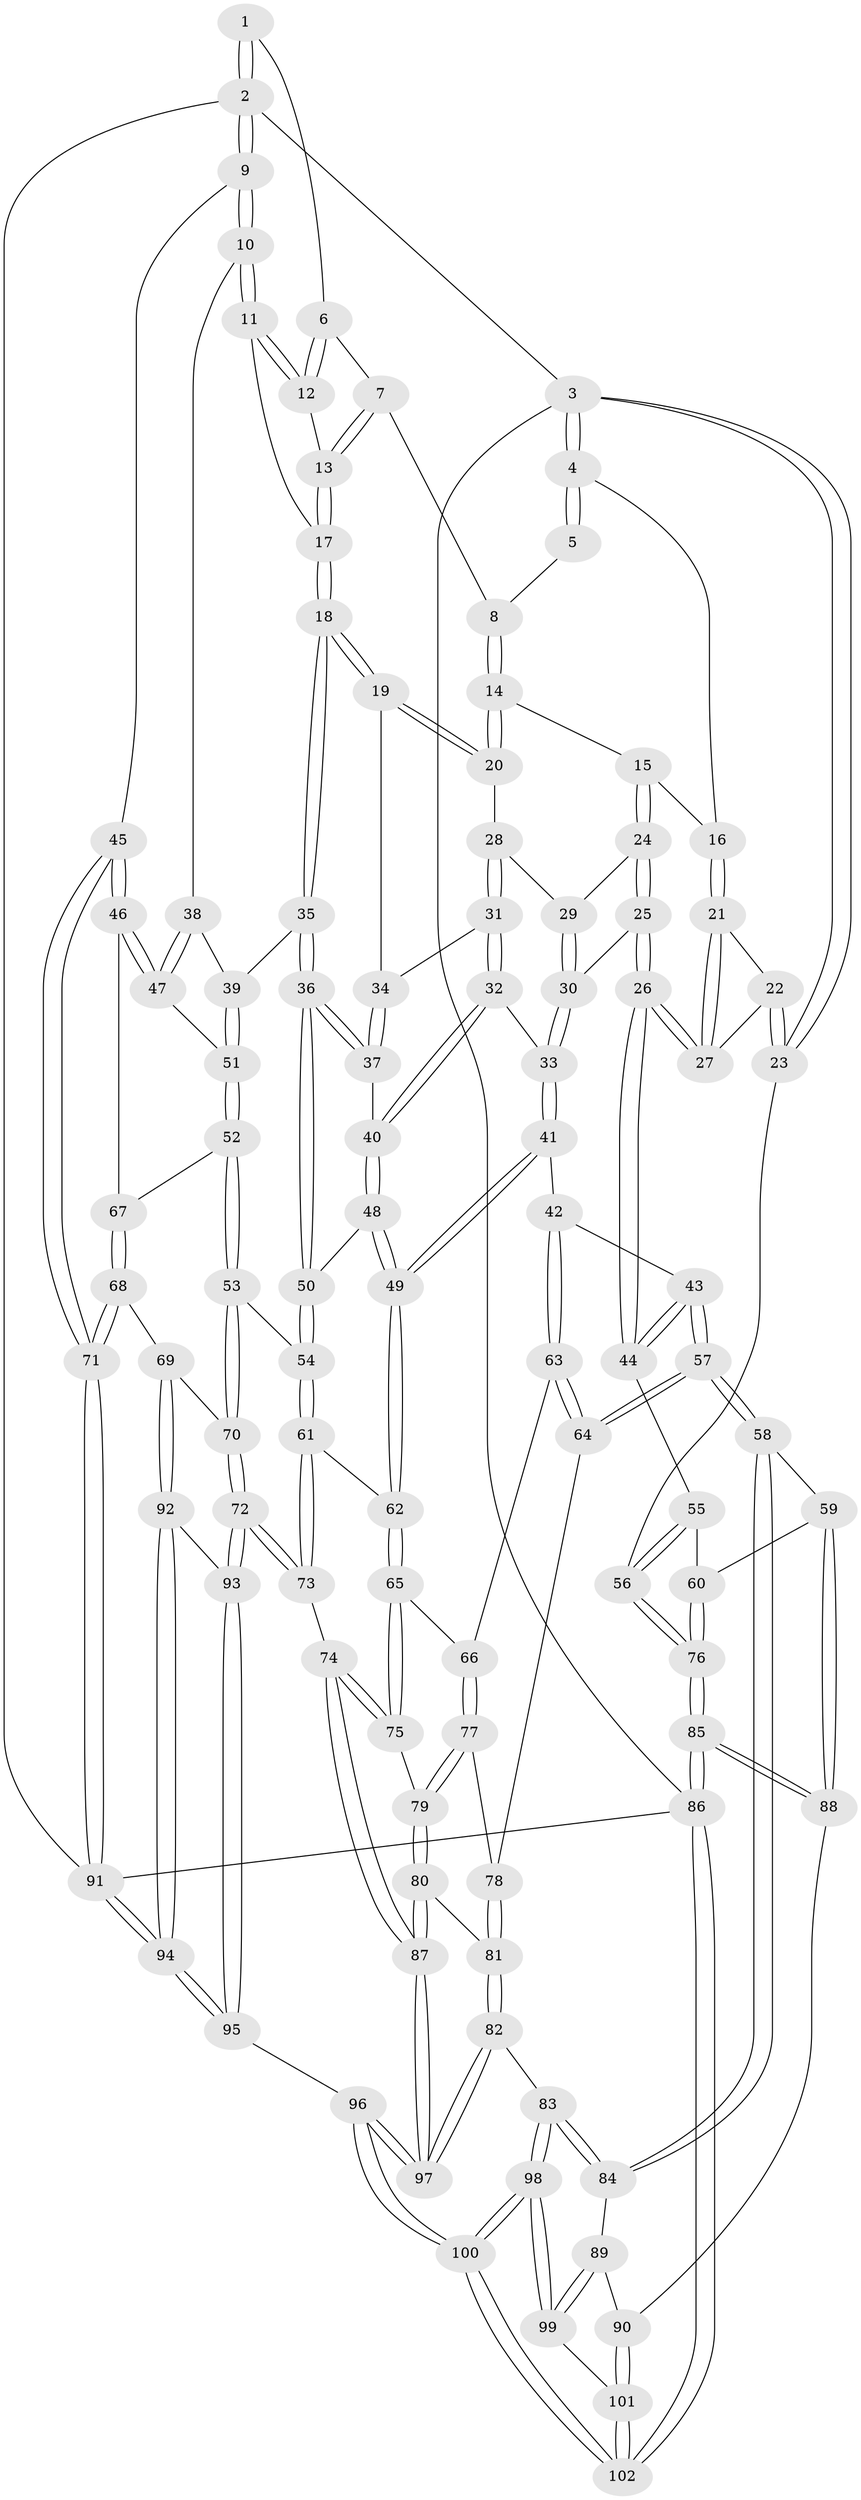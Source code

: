 // Generated by graph-tools (version 1.1) at 2025/11/02/21/25 10:11:13]
// undirected, 102 vertices, 252 edges
graph export_dot {
graph [start="1"]
  node [color=gray90,style=filled];
  1 [pos="+0.9164919611052381+0"];
  2 [pos="+1+0"];
  3 [pos="+0+0"];
  4 [pos="+0.15633952266065285+0"];
  5 [pos="+0.6027580653846082+0"];
  6 [pos="+0.8201378733836053+0.05150002349067088"];
  7 [pos="+0.6480384461915506+0.030642218658392686"];
  8 [pos="+0.6087645665639821+0.0021776010583386455"];
  9 [pos="+1+0.11087510135559044"];
  10 [pos="+1+0.19339762868481475"];
  11 [pos="+0.9994795067361796+0.18893313331473247"];
  12 [pos="+0.8224837501861434+0.06013695593320234"];
  13 [pos="+0.7390665216448287+0.17285067155901065"];
  14 [pos="+0.5736777001619954+0.05466949153375862"];
  15 [pos="+0.3511207386282967+0.07411156615104775"];
  16 [pos="+0.19641990029024026+0"];
  17 [pos="+0.7368646583716677+0.2334383145685384"];
  18 [pos="+0.7274843888566538+0.24551265913087206"];
  19 [pos="+0.7101637900353025+0.2419126611148788"];
  20 [pos="+0.5587921102686697+0.18062054386396798"];
  21 [pos="+0.14453121959733475+0.1321840223825124"];
  22 [pos="+0+0.23460454922315743"];
  23 [pos="+0+0.2362780385348381"];
  24 [pos="+0.3701784689968509+0.1335479987160183"];
  25 [pos="+0.25346010511777206+0.2978034319072361"];
  26 [pos="+0.17932477860266144+0.3229298069582798"];
  27 [pos="+0.1789665749220527+0.3223478168798026"];
  28 [pos="+0.4928328482037409+0.23002842126517037"];
  29 [pos="+0.42719886695569526+0.1880567939003501"];
  30 [pos="+0.31984977461808317+0.3055519459200922"];
  31 [pos="+0.4901815289401172+0.2649516213985293"];
  32 [pos="+0.4657823468015616+0.318644683109429"];
  33 [pos="+0.43461876876539746+0.34599658487497015"];
  34 [pos="+0.5806553159582822+0.3117531918662532"];
  35 [pos="+0.7369868312799838+0.32833627304526336"];
  36 [pos="+0.6830845731820326+0.38577087972158314"];
  37 [pos="+0.6138271737241122+0.3745001377934213"];
  38 [pos="+0.9134990480981064+0.35386888314783616"];
  39 [pos="+0.8230353645615873+0.3794365074155629"];
  40 [pos="+0.5608758301736385+0.39620082868030393"];
  41 [pos="+0.43178287397640736+0.3616850433500242"];
  42 [pos="+0.3708490256692335+0.46347552635657024"];
  43 [pos="+0.30604895617981825+0.4598615979001129"];
  44 [pos="+0.1761778537991173+0.35290021352161627"];
  45 [pos="+1+0.5476332969450328"];
  46 [pos="+0.9913888951447763+0.4853814349604949"];
  47 [pos="+0.9780378747417383+0.4767803045774944"];
  48 [pos="+0.5404613273342674+0.47680333185370005"];
  49 [pos="+0.5317873036546473+0.48758644142805013"];
  50 [pos="+0.677362929078082+0.4442326233955232"];
  51 [pos="+0.8270814276473133+0.49552687937951556"];
  52 [pos="+0.8092450533681645+0.5267334106302625"];
  53 [pos="+0.7781353699737784+0.5475117913097431"];
  54 [pos="+0.712901891558215+0.5591563929486574"];
  55 [pos="+0.14786821070046038+0.39085224957668135"];
  56 [pos="+0+0.5210453784710763"];
  57 [pos="+0.23868973666847915+0.6515372789505536"];
  58 [pos="+0.21385729732011627+0.6628545615496431"];
  59 [pos="+0.20955777509977513+0.6620621362877193"];
  60 [pos="+0.15709964260668566+0.5952487624160145"];
  61 [pos="+0.7023413382144746+0.5711746727123852"];
  62 [pos="+0.5083335247329414+0.5734630871779788"];
  63 [pos="+0.4497988844230483+0.5693861823315587"];
  64 [pos="+0.2428607658565659+0.6513386562617652"];
  65 [pos="+0.5062216079155456+0.5750694584088478"];
  66 [pos="+0.4809199522914546+0.5806693887594939"];
  67 [pos="+0.9013454107298139+0.5781695290247163"];
  68 [pos="+0.9483059566804072+0.7017678606356249"];
  69 [pos="+0.9388015350252895+0.7041139996425958"];
  70 [pos="+0.8352039458021864+0.6388906040769058"];
  71 [pos="+1+0.7384123979318069"];
  72 [pos="+0.7062812834524035+0.746534432395202"];
  73 [pos="+0.7060917822059303+0.7463745200469131"];
  74 [pos="+0.6241232810578373+0.7506385753524577"];
  75 [pos="+0.592100476330936+0.7267197668120183"];
  76 [pos="+0+0.5465438304218776"];
  77 [pos="+0.4521773698289637+0.6775331550107566"];
  78 [pos="+0.3895523166693654+0.7221711888919518"];
  79 [pos="+0.4861409173335865+0.7455264425792816"];
  80 [pos="+0.4716132753999585+0.8071089933801865"];
  81 [pos="+0.39020807866040685+0.8158657011129455"];
  82 [pos="+0.3402905130734957+0.8603502250028141"];
  83 [pos="+0.3367867862323785+0.8609612615872277"];
  84 [pos="+0.27843399751023584+0.8302534391826099"];
  85 [pos="+0+0.8253092662255826"];
  86 [pos="+0+1"];
  87 [pos="+0.5377062805763454+0.8568389453047789"];
  88 [pos="+0.02036793930417221+0.8013240415856518"];
  89 [pos="+0.26000635668994043+0.8414023741075571"];
  90 [pos="+0.14606843017783244+0.8920703793970147"];
  91 [pos="+1+1"];
  92 [pos="+0.8207885933904944+0.7840576334085132"];
  93 [pos="+0.7274314913797523+0.7704381099388397"];
  94 [pos="+1+1"];
  95 [pos="+0.6363701743716677+1"];
  96 [pos="+0.632340010713602+1"];
  97 [pos="+0.561094254789011+1"];
  98 [pos="+0.301624712718559+0.9886556755934289"];
  99 [pos="+0.22723825291797534+0.958758348006611"];
  100 [pos="+0.35107823467658594+1"];
  101 [pos="+0.15619638567427513+0.9535043166179288"];
  102 [pos="+0+1"];
  1 -- 2;
  1 -- 2;
  1 -- 6;
  2 -- 3;
  2 -- 9;
  2 -- 9;
  2 -- 91;
  3 -- 4;
  3 -- 4;
  3 -- 23;
  3 -- 23;
  3 -- 86;
  4 -- 5;
  4 -- 5;
  4 -- 16;
  5 -- 8;
  6 -- 7;
  6 -- 12;
  6 -- 12;
  7 -- 8;
  7 -- 13;
  7 -- 13;
  8 -- 14;
  8 -- 14;
  9 -- 10;
  9 -- 10;
  9 -- 45;
  10 -- 11;
  10 -- 11;
  10 -- 38;
  11 -- 12;
  11 -- 12;
  11 -- 17;
  12 -- 13;
  13 -- 17;
  13 -- 17;
  14 -- 15;
  14 -- 20;
  14 -- 20;
  15 -- 16;
  15 -- 24;
  15 -- 24;
  16 -- 21;
  16 -- 21;
  17 -- 18;
  17 -- 18;
  18 -- 19;
  18 -- 19;
  18 -- 35;
  18 -- 35;
  19 -- 20;
  19 -- 20;
  19 -- 34;
  20 -- 28;
  21 -- 22;
  21 -- 27;
  21 -- 27;
  22 -- 23;
  22 -- 23;
  22 -- 27;
  23 -- 56;
  24 -- 25;
  24 -- 25;
  24 -- 29;
  25 -- 26;
  25 -- 26;
  25 -- 30;
  26 -- 27;
  26 -- 27;
  26 -- 44;
  26 -- 44;
  28 -- 29;
  28 -- 31;
  28 -- 31;
  29 -- 30;
  29 -- 30;
  30 -- 33;
  30 -- 33;
  31 -- 32;
  31 -- 32;
  31 -- 34;
  32 -- 33;
  32 -- 40;
  32 -- 40;
  33 -- 41;
  33 -- 41;
  34 -- 37;
  34 -- 37;
  35 -- 36;
  35 -- 36;
  35 -- 39;
  36 -- 37;
  36 -- 37;
  36 -- 50;
  36 -- 50;
  37 -- 40;
  38 -- 39;
  38 -- 47;
  38 -- 47;
  39 -- 51;
  39 -- 51;
  40 -- 48;
  40 -- 48;
  41 -- 42;
  41 -- 49;
  41 -- 49;
  42 -- 43;
  42 -- 63;
  42 -- 63;
  43 -- 44;
  43 -- 44;
  43 -- 57;
  43 -- 57;
  44 -- 55;
  45 -- 46;
  45 -- 46;
  45 -- 71;
  45 -- 71;
  46 -- 47;
  46 -- 47;
  46 -- 67;
  47 -- 51;
  48 -- 49;
  48 -- 49;
  48 -- 50;
  49 -- 62;
  49 -- 62;
  50 -- 54;
  50 -- 54;
  51 -- 52;
  51 -- 52;
  52 -- 53;
  52 -- 53;
  52 -- 67;
  53 -- 54;
  53 -- 70;
  53 -- 70;
  54 -- 61;
  54 -- 61;
  55 -- 56;
  55 -- 56;
  55 -- 60;
  56 -- 76;
  56 -- 76;
  57 -- 58;
  57 -- 58;
  57 -- 64;
  57 -- 64;
  58 -- 59;
  58 -- 84;
  58 -- 84;
  59 -- 60;
  59 -- 88;
  59 -- 88;
  60 -- 76;
  60 -- 76;
  61 -- 62;
  61 -- 73;
  61 -- 73;
  62 -- 65;
  62 -- 65;
  63 -- 64;
  63 -- 64;
  63 -- 66;
  64 -- 78;
  65 -- 66;
  65 -- 75;
  65 -- 75;
  66 -- 77;
  66 -- 77;
  67 -- 68;
  67 -- 68;
  68 -- 69;
  68 -- 71;
  68 -- 71;
  69 -- 70;
  69 -- 92;
  69 -- 92;
  70 -- 72;
  70 -- 72;
  71 -- 91;
  71 -- 91;
  72 -- 73;
  72 -- 73;
  72 -- 93;
  72 -- 93;
  73 -- 74;
  74 -- 75;
  74 -- 75;
  74 -- 87;
  74 -- 87;
  75 -- 79;
  76 -- 85;
  76 -- 85;
  77 -- 78;
  77 -- 79;
  77 -- 79;
  78 -- 81;
  78 -- 81;
  79 -- 80;
  79 -- 80;
  80 -- 81;
  80 -- 87;
  80 -- 87;
  81 -- 82;
  81 -- 82;
  82 -- 83;
  82 -- 97;
  82 -- 97;
  83 -- 84;
  83 -- 84;
  83 -- 98;
  83 -- 98;
  84 -- 89;
  85 -- 86;
  85 -- 86;
  85 -- 88;
  85 -- 88;
  86 -- 102;
  86 -- 102;
  86 -- 91;
  87 -- 97;
  87 -- 97;
  88 -- 90;
  89 -- 90;
  89 -- 99;
  89 -- 99;
  90 -- 101;
  90 -- 101;
  91 -- 94;
  91 -- 94;
  92 -- 93;
  92 -- 94;
  92 -- 94;
  93 -- 95;
  93 -- 95;
  94 -- 95;
  94 -- 95;
  95 -- 96;
  96 -- 97;
  96 -- 97;
  96 -- 100;
  96 -- 100;
  98 -- 99;
  98 -- 99;
  98 -- 100;
  98 -- 100;
  99 -- 101;
  100 -- 102;
  100 -- 102;
  101 -- 102;
  101 -- 102;
}
